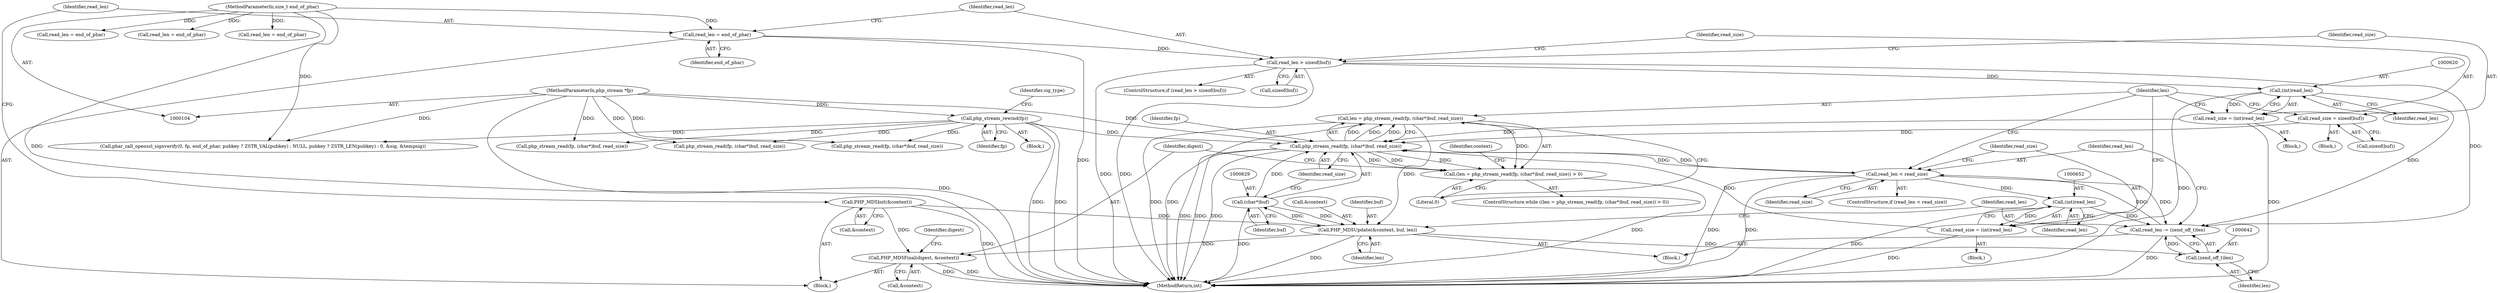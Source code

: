 digraph "0_php-src_0bfb970f43acd1e81d11be1154805f86655f15d5?w=1@API" {
"1000624" [label="(Call,len = php_stream_read(fp, (char*)buf, read_size))"];
"1000626" [label="(Call,php_stream_read(fp, (char*)buf, read_size))"];
"1000119" [label="(Call,php_stream_rewind(fp))"];
"1000105" [label="(MethodParameterIn,php_stream *fp)"];
"1000628" [label="(Call,(char*)buf)"];
"1000634" [label="(Call,PHP_MD5Update(&context, buf, len))"];
"1000599" [label="(Call,PHP_MD5Init(&context))"];
"1000624" [label="(Call,len = php_stream_read(fp, (char*)buf, read_size))"];
"1000649" [label="(Call,read_size = (int)read_len)"];
"1000651" [label="(Call,(int)read_len)"];
"1000645" [label="(Call,read_len < read_size)"];
"1000639" [label="(Call,read_len -= (zend_off_t)len)"];
"1000641" [label="(Call,(zend_off_t)len)"];
"1000606" [label="(Call,read_len > sizeof(buf))"];
"1000602" [label="(Call,read_len = end_of_phar)"];
"1000106" [label="(MethodParameterIn,size_t end_of_phar)"];
"1000619" [label="(Call,(int)read_len)"];
"1000617" [label="(Call,read_size = (int)read_len)"];
"1000611" [label="(Call,read_size = sizeof(buf))"];
"1000623" [label="(Call,(len = php_stream_read(fp, (char*)buf, read_size)) > 0)"];
"1000654" [label="(Call,PHP_MD5Final(digest, &context))"];
"1000648" [label="(Block,)"];
"1000497" [label="(Call,read_len = end_of_phar)"];
"1000637" [label="(Identifier,buf)"];
"1000287" [label="(Call,read_len = end_of_phar)"];
"1000633" [label="(Block,)"];
"1000646" [label="(Identifier,read_len)"];
"1000649" [label="(Call,read_size = (int)read_len)"];
"1000617" [label="(Call,read_size = (int)read_len)"];
"1000122" [label="(Identifier,sig_type)"];
"1000311" [label="(Call,php_stream_read(fp, (char*)buf, read_size))"];
"1000392" [label="(Call,read_len = end_of_phar)"];
"1000643" [label="(Identifier,len)"];
"1000602" [label="(Call,read_len = end_of_phar)"];
"1000610" [label="(Block,)"];
"1000603" [label="(Identifier,read_len)"];
"1000627" [label="(Identifier,fp)"];
"1000618" [label="(Identifier,read_size)"];
"1000622" [label="(ControlStructure,while ((len = php_stream_read(fp, (char*)buf, read_size)) > 0))"];
"1000416" [label="(Call,php_stream_read(fp, (char*)buf, read_size))"];
"1000628" [label="(Call,(char*)buf)"];
"1000600" [label="(Call,&context)"];
"1000653" [label="(Identifier,read_len)"];
"1000604" [label="(Identifier,end_of_phar)"];
"1000660" [label="(Identifier,digest)"];
"1000605" [label="(ControlStructure,if (read_len > sizeof(buf)))"];
"1000120" [label="(Identifier,fp)"];
"1000626" [label="(Call,php_stream_read(fp, (char*)buf, read_size))"];
"1000636" [label="(Identifier,context)"];
"1000119" [label="(Call,php_stream_rewind(fp))"];
"1000650" [label="(Identifier,read_size)"];
"1000616" [label="(Block,)"];
"1000214" [label="(Call,phar_call_openssl_signverify(0, fp, end_of_phar, pubkey ? ZSTR_VAL(pubkey) : NULL, pubkey ? ZSTR_LEN(pubkey) : 0, &sig, &tempsig))"];
"1000631" [label="(Identifier,read_size)"];
"1000656" [label="(Call,&context)"];
"1000621" [label="(Identifier,read_len)"];
"1000611" [label="(Call,read_size = sizeof(buf))"];
"1000608" [label="(Call,sizeof(buf))"];
"1000638" [label="(Identifier,len)"];
"1000632" [label="(Literal,0)"];
"1000635" [label="(Call,&context)"];
"1000630" [label="(Identifier,buf)"];
"1000613" [label="(Call,sizeof(buf))"];
"1000623" [label="(Call,(len = php_stream_read(fp, (char*)buf, read_size)) > 0)"];
"1000106" [label="(MethodParameterIn,size_t end_of_phar)"];
"1000655" [label="(Identifier,digest)"];
"1000619" [label="(Call,(int)read_len)"];
"1000634" [label="(Call,PHP_MD5Update(&context, buf, len))"];
"1000645" [label="(Call,read_len < read_size)"];
"1000625" [label="(Identifier,len)"];
"1000654" [label="(Call,PHP_MD5Final(digest, &context))"];
"1000521" [label="(Call,php_stream_read(fp, (char*)buf, read_size))"];
"1000114" [label="(Block,)"];
"1000639" [label="(Call,read_len -= (zend_off_t)len)"];
"1000647" [label="(Identifier,read_size)"];
"1000599" [label="(Call,PHP_MD5Init(&context))"];
"1000651" [label="(Call,(int)read_len)"];
"1000612" [label="(Identifier,read_size)"];
"1000640" [label="(Identifier,read_len)"];
"1000105" [label="(MethodParameterIn,php_stream *fp)"];
"1000644" [label="(ControlStructure,if (read_len < read_size))"];
"1000606" [label="(Call,read_len > sizeof(buf))"];
"1000607" [label="(Identifier,read_len)"];
"1000581" [label="(Block,)"];
"1000697" [label="(MethodReturn,int)"];
"1000624" [label="(Call,len = php_stream_read(fp, (char*)buf, read_size))"];
"1000641" [label="(Call,(zend_off_t)len)"];
"1000624" -> "1000623"  [label="AST: "];
"1000624" -> "1000626"  [label="CFG: "];
"1000625" -> "1000624"  [label="AST: "];
"1000626" -> "1000624"  [label="AST: "];
"1000632" -> "1000624"  [label="CFG: "];
"1000624" -> "1000697"  [label="DDG: "];
"1000624" -> "1000697"  [label="DDG: "];
"1000624" -> "1000623"  [label="DDG: "];
"1000626" -> "1000624"  [label="DDG: "];
"1000626" -> "1000624"  [label="DDG: "];
"1000626" -> "1000624"  [label="DDG: "];
"1000624" -> "1000634"  [label="DDG: "];
"1000626" -> "1000631"  [label="CFG: "];
"1000627" -> "1000626"  [label="AST: "];
"1000628" -> "1000626"  [label="AST: "];
"1000631" -> "1000626"  [label="AST: "];
"1000626" -> "1000697"  [label="DDG: "];
"1000626" -> "1000697"  [label="DDG: "];
"1000626" -> "1000697"  [label="DDG: "];
"1000626" -> "1000623"  [label="DDG: "];
"1000626" -> "1000623"  [label="DDG: "];
"1000626" -> "1000623"  [label="DDG: "];
"1000119" -> "1000626"  [label="DDG: "];
"1000105" -> "1000626"  [label="DDG: "];
"1000628" -> "1000626"  [label="DDG: "];
"1000649" -> "1000626"  [label="DDG: "];
"1000617" -> "1000626"  [label="DDG: "];
"1000645" -> "1000626"  [label="DDG: "];
"1000611" -> "1000626"  [label="DDG: "];
"1000626" -> "1000645"  [label="DDG: "];
"1000119" -> "1000114"  [label="AST: "];
"1000119" -> "1000120"  [label="CFG: "];
"1000120" -> "1000119"  [label="AST: "];
"1000122" -> "1000119"  [label="CFG: "];
"1000119" -> "1000697"  [label="DDG: "];
"1000119" -> "1000697"  [label="DDG: "];
"1000105" -> "1000119"  [label="DDG: "];
"1000119" -> "1000214"  [label="DDG: "];
"1000119" -> "1000311"  [label="DDG: "];
"1000119" -> "1000416"  [label="DDG: "];
"1000119" -> "1000521"  [label="DDG: "];
"1000105" -> "1000104"  [label="AST: "];
"1000105" -> "1000697"  [label="DDG: "];
"1000105" -> "1000214"  [label="DDG: "];
"1000105" -> "1000311"  [label="DDG: "];
"1000105" -> "1000416"  [label="DDG: "];
"1000105" -> "1000521"  [label="DDG: "];
"1000628" -> "1000630"  [label="CFG: "];
"1000629" -> "1000628"  [label="AST: "];
"1000630" -> "1000628"  [label="AST: "];
"1000631" -> "1000628"  [label="CFG: "];
"1000628" -> "1000697"  [label="DDG: "];
"1000634" -> "1000628"  [label="DDG: "];
"1000628" -> "1000634"  [label="DDG: "];
"1000634" -> "1000633"  [label="AST: "];
"1000634" -> "1000638"  [label="CFG: "];
"1000635" -> "1000634"  [label="AST: "];
"1000637" -> "1000634"  [label="AST: "];
"1000638" -> "1000634"  [label="AST: "];
"1000640" -> "1000634"  [label="CFG: "];
"1000634" -> "1000697"  [label="DDG: "];
"1000599" -> "1000634"  [label="DDG: "];
"1000634" -> "1000641"  [label="DDG: "];
"1000634" -> "1000654"  [label="DDG: "];
"1000599" -> "1000581"  [label="AST: "];
"1000599" -> "1000600"  [label="CFG: "];
"1000600" -> "1000599"  [label="AST: "];
"1000603" -> "1000599"  [label="CFG: "];
"1000599" -> "1000697"  [label="DDG: "];
"1000599" -> "1000654"  [label="DDG: "];
"1000649" -> "1000648"  [label="AST: "];
"1000649" -> "1000651"  [label="CFG: "];
"1000650" -> "1000649"  [label="AST: "];
"1000651" -> "1000649"  [label="AST: "];
"1000625" -> "1000649"  [label="CFG: "];
"1000649" -> "1000697"  [label="DDG: "];
"1000651" -> "1000649"  [label="DDG: "];
"1000651" -> "1000653"  [label="CFG: "];
"1000652" -> "1000651"  [label="AST: "];
"1000653" -> "1000651"  [label="AST: "];
"1000651" -> "1000697"  [label="DDG: "];
"1000651" -> "1000639"  [label="DDG: "];
"1000645" -> "1000651"  [label="DDG: "];
"1000645" -> "1000644"  [label="AST: "];
"1000645" -> "1000647"  [label="CFG: "];
"1000646" -> "1000645"  [label="AST: "];
"1000647" -> "1000645"  [label="AST: "];
"1000625" -> "1000645"  [label="CFG: "];
"1000650" -> "1000645"  [label="CFG: "];
"1000645" -> "1000697"  [label="DDG: "];
"1000645" -> "1000697"  [label="DDG: "];
"1000645" -> "1000639"  [label="DDG: "];
"1000639" -> "1000645"  [label="DDG: "];
"1000639" -> "1000633"  [label="AST: "];
"1000639" -> "1000641"  [label="CFG: "];
"1000640" -> "1000639"  [label="AST: "];
"1000641" -> "1000639"  [label="AST: "];
"1000646" -> "1000639"  [label="CFG: "];
"1000639" -> "1000697"  [label="DDG: "];
"1000641" -> "1000639"  [label="DDG: "];
"1000606" -> "1000639"  [label="DDG: "];
"1000619" -> "1000639"  [label="DDG: "];
"1000641" -> "1000643"  [label="CFG: "];
"1000642" -> "1000641"  [label="AST: "];
"1000643" -> "1000641"  [label="AST: "];
"1000606" -> "1000605"  [label="AST: "];
"1000606" -> "1000608"  [label="CFG: "];
"1000607" -> "1000606"  [label="AST: "];
"1000608" -> "1000606"  [label="AST: "];
"1000612" -> "1000606"  [label="CFG: "];
"1000618" -> "1000606"  [label="CFG: "];
"1000606" -> "1000697"  [label="DDG: "];
"1000606" -> "1000697"  [label="DDG: "];
"1000602" -> "1000606"  [label="DDG: "];
"1000606" -> "1000619"  [label="DDG: "];
"1000602" -> "1000581"  [label="AST: "];
"1000602" -> "1000604"  [label="CFG: "];
"1000603" -> "1000602"  [label="AST: "];
"1000604" -> "1000602"  [label="AST: "];
"1000607" -> "1000602"  [label="CFG: "];
"1000602" -> "1000697"  [label="DDG: "];
"1000106" -> "1000602"  [label="DDG: "];
"1000106" -> "1000104"  [label="AST: "];
"1000106" -> "1000697"  [label="DDG: "];
"1000106" -> "1000214"  [label="DDG: "];
"1000106" -> "1000287"  [label="DDG: "];
"1000106" -> "1000392"  [label="DDG: "];
"1000106" -> "1000497"  [label="DDG: "];
"1000619" -> "1000617"  [label="AST: "];
"1000619" -> "1000621"  [label="CFG: "];
"1000620" -> "1000619"  [label="AST: "];
"1000621" -> "1000619"  [label="AST: "];
"1000617" -> "1000619"  [label="CFG: "];
"1000619" -> "1000697"  [label="DDG: "];
"1000619" -> "1000617"  [label="DDG: "];
"1000617" -> "1000616"  [label="AST: "];
"1000618" -> "1000617"  [label="AST: "];
"1000625" -> "1000617"  [label="CFG: "];
"1000617" -> "1000697"  [label="DDG: "];
"1000611" -> "1000610"  [label="AST: "];
"1000611" -> "1000613"  [label="CFG: "];
"1000612" -> "1000611"  [label="AST: "];
"1000613" -> "1000611"  [label="AST: "];
"1000625" -> "1000611"  [label="CFG: "];
"1000623" -> "1000622"  [label="AST: "];
"1000623" -> "1000632"  [label="CFG: "];
"1000632" -> "1000623"  [label="AST: "];
"1000636" -> "1000623"  [label="CFG: "];
"1000655" -> "1000623"  [label="CFG: "];
"1000623" -> "1000697"  [label="DDG: "];
"1000654" -> "1000581"  [label="AST: "];
"1000654" -> "1000656"  [label="CFG: "];
"1000655" -> "1000654"  [label="AST: "];
"1000656" -> "1000654"  [label="AST: "];
"1000660" -> "1000654"  [label="CFG: "];
"1000654" -> "1000697"  [label="DDG: "];
"1000654" -> "1000697"  [label="DDG: "];
}
